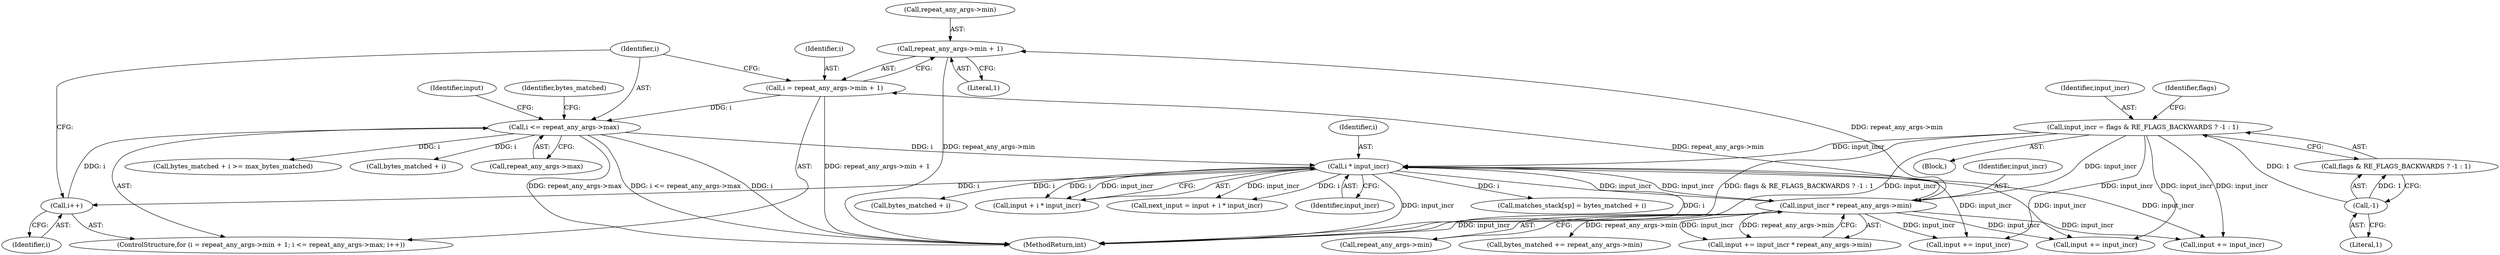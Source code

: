 digraph "0_yara_992480c30f75943e9cd6245bb2015c7737f9b661@pointer" {
"1000350" [label="(Call,repeat_any_args->min + 1)"];
"1000424" [label="(Call,input_incr * repeat_any_args->min)"];
"1000374" [label="(Call,i * input_incr)"];
"1000355" [label="(Call,i <= repeat_any_args->max)"];
"1000348" [label="(Call,i = repeat_any_args->min + 1)"];
"1000360" [label="(Call,i++)"];
"1000147" [label="(Call,input_incr = flags & RE_FLAGS_BACKWARDS ? -1 : 1)"];
"1000153" [label="(Call,-1)"];
"1000109" [label="(Block,)"];
"1000429" [label="(Call,bytes_matched += repeat_any_args->min)"];
"1000374" [label="(Call,i * input_incr)"];
"1000356" [label="(Identifier,i)"];
"1000370" [label="(Call,next_input = input + i * input_incr)"];
"1000347" [label="(ControlStructure,for (i = repeat_any_args->min + 1; i <= repeat_any_args->max; i++))"];
"1000375" [label="(Identifier,i)"];
"1000153" [label="(Call,-1)"];
"1000376" [label="(Identifier,input_incr)"];
"1000349" [label="(Identifier,i)"];
"1000425" [label="(Identifier,input_incr)"];
"1000365" [label="(Call,bytes_matched + i)"];
"1000413" [label="(Call,matches_stack[sp] = bytes_matched + i)"];
"1000154" [label="(Literal,1)"];
"1000355" [label="(Call,i <= repeat_any_args->max)"];
"1000417" [label="(Call,bytes_matched + i)"];
"1000147" [label="(Call,input_incr = flags & RE_FLAGS_BACKWARDS ? -1 : 1)"];
"1000357" [label="(Call,repeat_any_args->max)"];
"1000350" [label="(Call,repeat_any_args->min + 1)"];
"1000354" [label="(Literal,1)"];
"1000457" [label="(MethodReturn,int)"];
"1000266" [label="(Call,input += input_incr)"];
"1000423" [label="(Identifier,input)"];
"1000158" [label="(Identifier,flags)"];
"1000424" [label="(Call,input_incr * repeat_any_args->min)"];
"1000348" [label="(Call,i = repeat_any_args->min + 1)"];
"1000351" [label="(Call,repeat_any_args->min)"];
"1000309" [label="(Call,input += input_incr)"];
"1000148" [label="(Identifier,input_incr)"];
"1000364" [label="(Call,bytes_matched + i >= max_bytes_matched)"];
"1000422" [label="(Call,input += input_incr * repeat_any_args->min)"];
"1000426" [label="(Call,repeat_any_args->min)"];
"1000372" [label="(Call,input + i * input_incr)"];
"1000360" [label="(Call,i++)"];
"1000361" [label="(Identifier,i)"];
"1000366" [label="(Identifier,bytes_matched)"];
"1000324" [label="(Call,input += input_incr)"];
"1000149" [label="(Call,flags & RE_FLAGS_BACKWARDS ? -1 : 1)"];
"1000350" -> "1000348"  [label="AST: "];
"1000350" -> "1000354"  [label="CFG: "];
"1000351" -> "1000350"  [label="AST: "];
"1000354" -> "1000350"  [label="AST: "];
"1000348" -> "1000350"  [label="CFG: "];
"1000350" -> "1000457"  [label="DDG: repeat_any_args->min"];
"1000424" -> "1000350"  [label="DDG: repeat_any_args->min"];
"1000424" -> "1000422"  [label="AST: "];
"1000424" -> "1000426"  [label="CFG: "];
"1000425" -> "1000424"  [label="AST: "];
"1000426" -> "1000424"  [label="AST: "];
"1000422" -> "1000424"  [label="CFG: "];
"1000424" -> "1000457"  [label="DDG: input_incr"];
"1000424" -> "1000266"  [label="DDG: input_incr"];
"1000424" -> "1000309"  [label="DDG: input_incr"];
"1000424" -> "1000324"  [label="DDG: input_incr"];
"1000424" -> "1000348"  [label="DDG: repeat_any_args->min"];
"1000424" -> "1000374"  [label="DDG: input_incr"];
"1000424" -> "1000422"  [label="DDG: input_incr"];
"1000424" -> "1000422"  [label="DDG: repeat_any_args->min"];
"1000374" -> "1000424"  [label="DDG: input_incr"];
"1000147" -> "1000424"  [label="DDG: input_incr"];
"1000424" -> "1000429"  [label="DDG: repeat_any_args->min"];
"1000374" -> "1000372"  [label="AST: "];
"1000374" -> "1000376"  [label="CFG: "];
"1000375" -> "1000374"  [label="AST: "];
"1000376" -> "1000374"  [label="AST: "];
"1000372" -> "1000374"  [label="CFG: "];
"1000374" -> "1000457"  [label="DDG: input_incr"];
"1000374" -> "1000457"  [label="DDG: i"];
"1000374" -> "1000266"  [label="DDG: input_incr"];
"1000374" -> "1000309"  [label="DDG: input_incr"];
"1000374" -> "1000324"  [label="DDG: input_incr"];
"1000374" -> "1000360"  [label="DDG: i"];
"1000374" -> "1000370"  [label="DDG: i"];
"1000374" -> "1000370"  [label="DDG: input_incr"];
"1000374" -> "1000372"  [label="DDG: i"];
"1000374" -> "1000372"  [label="DDG: input_incr"];
"1000355" -> "1000374"  [label="DDG: i"];
"1000147" -> "1000374"  [label="DDG: input_incr"];
"1000374" -> "1000413"  [label="DDG: i"];
"1000374" -> "1000417"  [label="DDG: i"];
"1000355" -> "1000347"  [label="AST: "];
"1000355" -> "1000357"  [label="CFG: "];
"1000356" -> "1000355"  [label="AST: "];
"1000357" -> "1000355"  [label="AST: "];
"1000366" -> "1000355"  [label="CFG: "];
"1000423" -> "1000355"  [label="CFG: "];
"1000355" -> "1000457"  [label="DDG: i"];
"1000355" -> "1000457"  [label="DDG: repeat_any_args->max"];
"1000355" -> "1000457"  [label="DDG: i <= repeat_any_args->max"];
"1000348" -> "1000355"  [label="DDG: i"];
"1000360" -> "1000355"  [label="DDG: i"];
"1000355" -> "1000364"  [label="DDG: i"];
"1000355" -> "1000365"  [label="DDG: i"];
"1000348" -> "1000347"  [label="AST: "];
"1000349" -> "1000348"  [label="AST: "];
"1000356" -> "1000348"  [label="CFG: "];
"1000348" -> "1000457"  [label="DDG: repeat_any_args->min + 1"];
"1000360" -> "1000347"  [label="AST: "];
"1000360" -> "1000361"  [label="CFG: "];
"1000361" -> "1000360"  [label="AST: "];
"1000356" -> "1000360"  [label="CFG: "];
"1000147" -> "1000109"  [label="AST: "];
"1000147" -> "1000149"  [label="CFG: "];
"1000148" -> "1000147"  [label="AST: "];
"1000149" -> "1000147"  [label="AST: "];
"1000158" -> "1000147"  [label="CFG: "];
"1000147" -> "1000457"  [label="DDG: flags & RE_FLAGS_BACKWARDS ? -1 : 1"];
"1000147" -> "1000457"  [label="DDG: input_incr"];
"1000153" -> "1000147"  [label="DDG: 1"];
"1000147" -> "1000266"  [label="DDG: input_incr"];
"1000147" -> "1000309"  [label="DDG: input_incr"];
"1000147" -> "1000324"  [label="DDG: input_incr"];
"1000153" -> "1000149"  [label="AST: "];
"1000153" -> "1000154"  [label="CFG: "];
"1000154" -> "1000153"  [label="AST: "];
"1000149" -> "1000153"  [label="CFG: "];
"1000153" -> "1000149"  [label="DDG: 1"];
}
